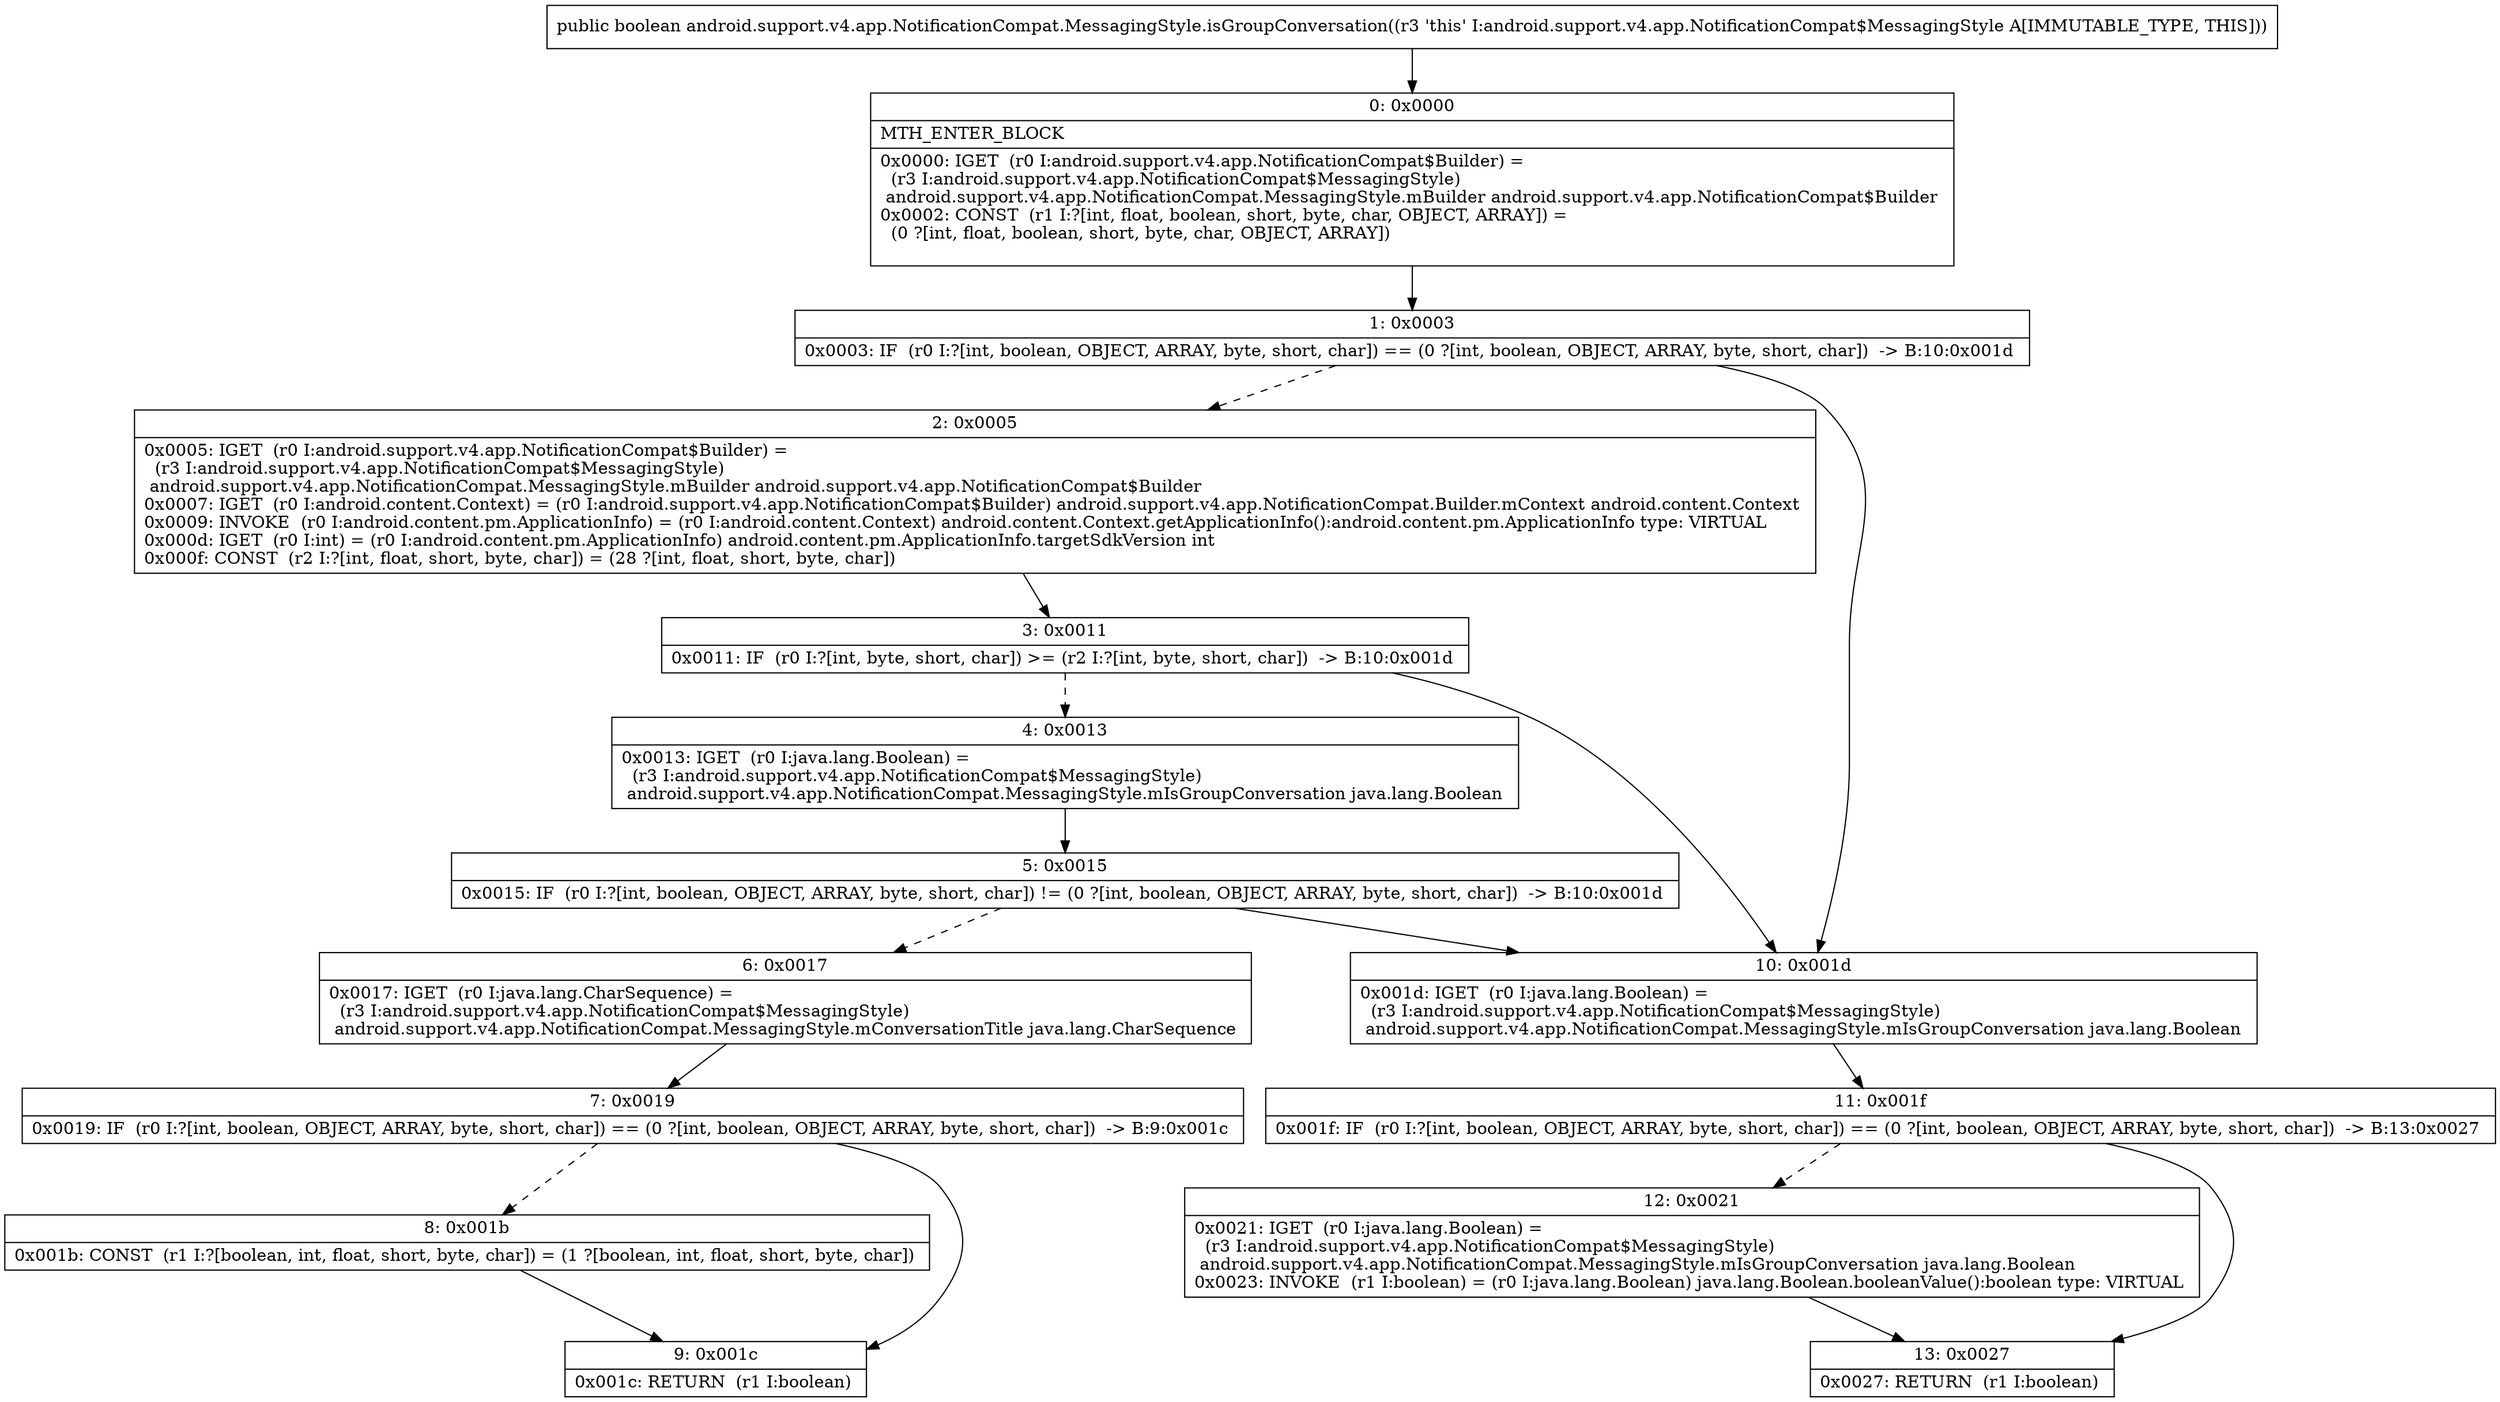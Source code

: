 digraph "CFG forandroid.support.v4.app.NotificationCompat.MessagingStyle.isGroupConversation()Z" {
Node_0 [shape=record,label="{0\:\ 0x0000|MTH_ENTER_BLOCK\l|0x0000: IGET  (r0 I:android.support.v4.app.NotificationCompat$Builder) = \l  (r3 I:android.support.v4.app.NotificationCompat$MessagingStyle)\l android.support.v4.app.NotificationCompat.MessagingStyle.mBuilder android.support.v4.app.NotificationCompat$Builder \l0x0002: CONST  (r1 I:?[int, float, boolean, short, byte, char, OBJECT, ARRAY]) = \l  (0 ?[int, float, boolean, short, byte, char, OBJECT, ARRAY])\l \l}"];
Node_1 [shape=record,label="{1\:\ 0x0003|0x0003: IF  (r0 I:?[int, boolean, OBJECT, ARRAY, byte, short, char]) == (0 ?[int, boolean, OBJECT, ARRAY, byte, short, char])  \-\> B:10:0x001d \l}"];
Node_2 [shape=record,label="{2\:\ 0x0005|0x0005: IGET  (r0 I:android.support.v4.app.NotificationCompat$Builder) = \l  (r3 I:android.support.v4.app.NotificationCompat$MessagingStyle)\l android.support.v4.app.NotificationCompat.MessagingStyle.mBuilder android.support.v4.app.NotificationCompat$Builder \l0x0007: IGET  (r0 I:android.content.Context) = (r0 I:android.support.v4.app.NotificationCompat$Builder) android.support.v4.app.NotificationCompat.Builder.mContext android.content.Context \l0x0009: INVOKE  (r0 I:android.content.pm.ApplicationInfo) = (r0 I:android.content.Context) android.content.Context.getApplicationInfo():android.content.pm.ApplicationInfo type: VIRTUAL \l0x000d: IGET  (r0 I:int) = (r0 I:android.content.pm.ApplicationInfo) android.content.pm.ApplicationInfo.targetSdkVersion int \l0x000f: CONST  (r2 I:?[int, float, short, byte, char]) = (28 ?[int, float, short, byte, char]) \l}"];
Node_3 [shape=record,label="{3\:\ 0x0011|0x0011: IF  (r0 I:?[int, byte, short, char]) \>= (r2 I:?[int, byte, short, char])  \-\> B:10:0x001d \l}"];
Node_4 [shape=record,label="{4\:\ 0x0013|0x0013: IGET  (r0 I:java.lang.Boolean) = \l  (r3 I:android.support.v4.app.NotificationCompat$MessagingStyle)\l android.support.v4.app.NotificationCompat.MessagingStyle.mIsGroupConversation java.lang.Boolean \l}"];
Node_5 [shape=record,label="{5\:\ 0x0015|0x0015: IF  (r0 I:?[int, boolean, OBJECT, ARRAY, byte, short, char]) != (0 ?[int, boolean, OBJECT, ARRAY, byte, short, char])  \-\> B:10:0x001d \l}"];
Node_6 [shape=record,label="{6\:\ 0x0017|0x0017: IGET  (r0 I:java.lang.CharSequence) = \l  (r3 I:android.support.v4.app.NotificationCompat$MessagingStyle)\l android.support.v4.app.NotificationCompat.MessagingStyle.mConversationTitle java.lang.CharSequence \l}"];
Node_7 [shape=record,label="{7\:\ 0x0019|0x0019: IF  (r0 I:?[int, boolean, OBJECT, ARRAY, byte, short, char]) == (0 ?[int, boolean, OBJECT, ARRAY, byte, short, char])  \-\> B:9:0x001c \l}"];
Node_8 [shape=record,label="{8\:\ 0x001b|0x001b: CONST  (r1 I:?[boolean, int, float, short, byte, char]) = (1 ?[boolean, int, float, short, byte, char]) \l}"];
Node_9 [shape=record,label="{9\:\ 0x001c|0x001c: RETURN  (r1 I:boolean) \l}"];
Node_10 [shape=record,label="{10\:\ 0x001d|0x001d: IGET  (r0 I:java.lang.Boolean) = \l  (r3 I:android.support.v4.app.NotificationCompat$MessagingStyle)\l android.support.v4.app.NotificationCompat.MessagingStyle.mIsGroupConversation java.lang.Boolean \l}"];
Node_11 [shape=record,label="{11\:\ 0x001f|0x001f: IF  (r0 I:?[int, boolean, OBJECT, ARRAY, byte, short, char]) == (0 ?[int, boolean, OBJECT, ARRAY, byte, short, char])  \-\> B:13:0x0027 \l}"];
Node_12 [shape=record,label="{12\:\ 0x0021|0x0021: IGET  (r0 I:java.lang.Boolean) = \l  (r3 I:android.support.v4.app.NotificationCompat$MessagingStyle)\l android.support.v4.app.NotificationCompat.MessagingStyle.mIsGroupConversation java.lang.Boolean \l0x0023: INVOKE  (r1 I:boolean) = (r0 I:java.lang.Boolean) java.lang.Boolean.booleanValue():boolean type: VIRTUAL \l}"];
Node_13 [shape=record,label="{13\:\ 0x0027|0x0027: RETURN  (r1 I:boolean) \l}"];
MethodNode[shape=record,label="{public boolean android.support.v4.app.NotificationCompat.MessagingStyle.isGroupConversation((r3 'this' I:android.support.v4.app.NotificationCompat$MessagingStyle A[IMMUTABLE_TYPE, THIS])) }"];
MethodNode -> Node_0;
Node_0 -> Node_1;
Node_1 -> Node_2[style=dashed];
Node_1 -> Node_10;
Node_2 -> Node_3;
Node_3 -> Node_4[style=dashed];
Node_3 -> Node_10;
Node_4 -> Node_5;
Node_5 -> Node_6[style=dashed];
Node_5 -> Node_10;
Node_6 -> Node_7;
Node_7 -> Node_8[style=dashed];
Node_7 -> Node_9;
Node_8 -> Node_9;
Node_10 -> Node_11;
Node_11 -> Node_12[style=dashed];
Node_11 -> Node_13;
Node_12 -> Node_13;
}

